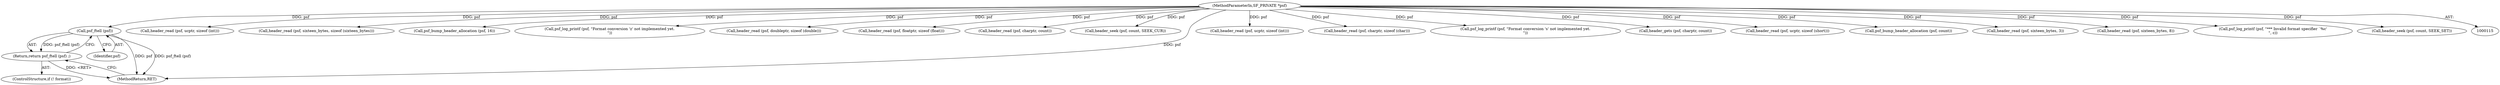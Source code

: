 digraph "0_libsndfile_708e996c87c5fae77b104ccfeb8f6db784c32074_16@pointer" {
"1000143" [label="(Call,psf_ftell (psf))"];
"1000116" [label="(MethodParameterIn,SF_PRIVATE *psf)"];
"1000142" [label="(Return,return psf_ftell (psf) ;)"];
"1000204" [label="(Call,header_read (psf, ucptr, sizeof (int)))"];
"1000227" [label="(Call,header_read (psf, sixteen_bytes, sizeof (sixteen_bytes)))"];
"1000170" [label="(Call,psf_bump_header_allocation (psf, 16))"];
"1000533" [label="(Call,psf_log_printf (psf, \"Format conversion 'z' not implemented yet.\n\"))"];
"1000446" [label="(Call,header_read (psf, doubleptr, sizeof (double)))"];
"1000412" [label="(Call,header_read (psf, floatptr, sizeof (float)))"];
"1000490" [label="(Call,header_read (psf, charptr, count))"];
"1000144" [label="(Identifier,psf)"];
"1000557" [label="(Call,header_seek (psf, count, SEEK_CUR))"];
"1000580" [label="(MethodReturn,RET)"];
"1000347" [label="(Call,header_read (psf, ucptr, sizeof (int)))"];
"1000265" [label="(Call,header_read (psf, charptr, sizeof (char)))"];
"1000142" [label="(Return,return psf_ftell (psf) ;)"];
"1000474" [label="(Call,psf_log_printf (psf, \"Format conversion 's' not implemented yet.\n\"))"];
"1000527" [label="(Call,header_gets (psf, charptr, count))"];
"1000283" [label="(Call,header_read (psf, ucptr, sizeof (short)))"];
"1000143" [label="(Call,psf_ftell (psf))"];
"1000520" [label="(Call,psf_bump_header_allocation (psf, count))"];
"1000313" [label="(Call,header_read (psf, sixteen_bytes, 3))"];
"1000116" [label="(MethodParameterIn,SF_PRIVATE *psf)"];
"1000379" [label="(Call,header_read (psf, sixteen_bytes, 8))"];
"1000566" [label="(Call,psf_log_printf (psf, \"*** Invalid format specifier `%c'\n\", c))"];
"1000139" [label="(ControlStructure,if (! format))"];
"1000543" [label="(Call,header_seek (psf, count, SEEK_SET))"];
"1000143" -> "1000142"  [label="AST: "];
"1000143" -> "1000144"  [label="CFG: "];
"1000144" -> "1000143"  [label="AST: "];
"1000142" -> "1000143"  [label="CFG: "];
"1000143" -> "1000580"  [label="DDG: psf"];
"1000143" -> "1000580"  [label="DDG: psf_ftell (psf)"];
"1000143" -> "1000142"  [label="DDG: psf_ftell (psf)"];
"1000116" -> "1000143"  [label="DDG: psf"];
"1000116" -> "1000115"  [label="AST: "];
"1000116" -> "1000580"  [label="DDG: psf"];
"1000116" -> "1000170"  [label="DDG: psf"];
"1000116" -> "1000204"  [label="DDG: psf"];
"1000116" -> "1000227"  [label="DDG: psf"];
"1000116" -> "1000265"  [label="DDG: psf"];
"1000116" -> "1000283"  [label="DDG: psf"];
"1000116" -> "1000313"  [label="DDG: psf"];
"1000116" -> "1000347"  [label="DDG: psf"];
"1000116" -> "1000379"  [label="DDG: psf"];
"1000116" -> "1000412"  [label="DDG: psf"];
"1000116" -> "1000446"  [label="DDG: psf"];
"1000116" -> "1000474"  [label="DDG: psf"];
"1000116" -> "1000490"  [label="DDG: psf"];
"1000116" -> "1000520"  [label="DDG: psf"];
"1000116" -> "1000527"  [label="DDG: psf"];
"1000116" -> "1000533"  [label="DDG: psf"];
"1000116" -> "1000543"  [label="DDG: psf"];
"1000116" -> "1000557"  [label="DDG: psf"];
"1000116" -> "1000566"  [label="DDG: psf"];
"1000142" -> "1000139"  [label="AST: "];
"1000580" -> "1000142"  [label="CFG: "];
"1000142" -> "1000580"  [label="DDG: <RET>"];
}
